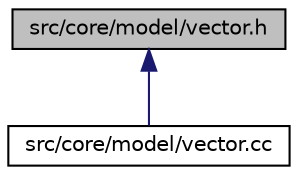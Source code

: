 digraph "src/core/model/vector.h"
{
 // LATEX_PDF_SIZE
  edge [fontname="Helvetica",fontsize="10",labelfontname="Helvetica",labelfontsize="10"];
  node [fontname="Helvetica",fontsize="10",shape=record];
  Node1 [label="src/core/model/vector.h",height=0.2,width=0.4,color="black", fillcolor="grey75", style="filled", fontcolor="black",tooltip="ns3::Vector, ns3::Vector2D and ns3::Vector3D declarations."];
  Node1 -> Node2 [dir="back",color="midnightblue",fontsize="10",style="solid",fontname="Helvetica"];
  Node2 [label="src/core/model/vector.cc",height=0.2,width=0.4,color="black", fillcolor="white", style="filled",URL="$vector_8cc.html",tooltip="ns3::Vector, ns3::Vector2D and ns3::Vector3D attribute value implementations."];
}
